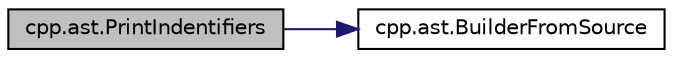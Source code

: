 digraph "cpp.ast.PrintIndentifiers"
{
  edge [fontname="Helvetica",fontsize="10",labelfontname="Helvetica",labelfontsize="10"];
  node [fontname="Helvetica",fontsize="10",shape=record];
  rankdir="LR";
  Node41 [label="cpp.ast.PrintIndentifiers",height=0.2,width=0.4,color="black", fillcolor="grey75", style="filled", fontcolor="black"];
  Node41 -> Node42 [color="midnightblue",fontsize="10",style="solid",fontname="Helvetica"];
  Node42 [label="cpp.ast.BuilderFromSource",height=0.2,width=0.4,color="black", fillcolor="white", style="filled",URL="$d2/d9c/namespacecpp_1_1ast.html#a696471f0d7971a0789824803a008cf6b"];
}
